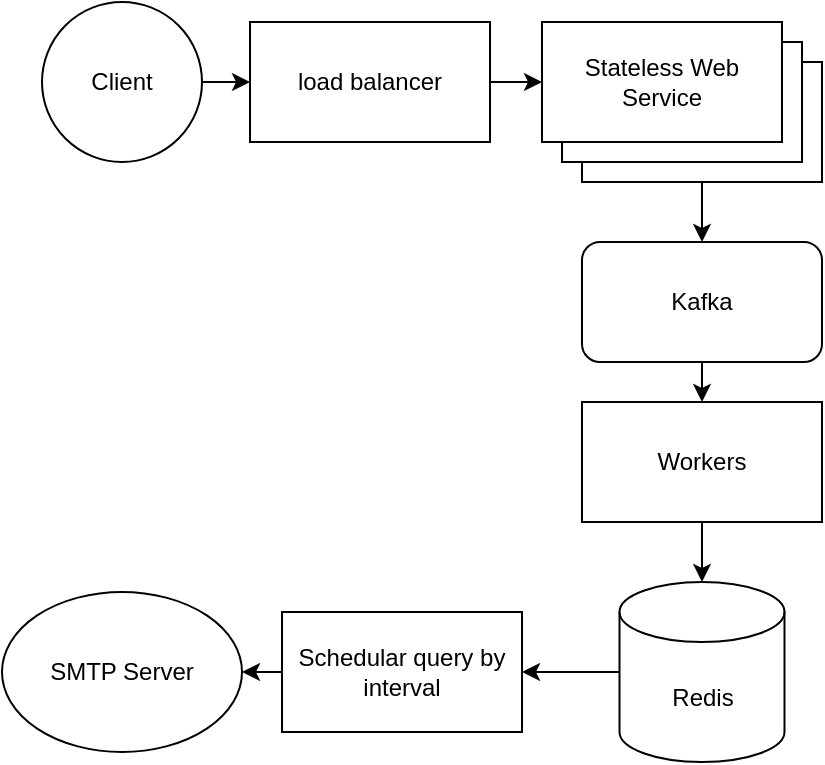<mxfile version="26.2.14">
  <diagram name="第 1 页" id="nglEDgbYlYp2V_s8b6Eq">
    <mxGraphModel dx="1426" dy="743" grid="1" gridSize="10" guides="1" tooltips="1" connect="1" arrows="1" fold="1" page="1" pageScale="1" pageWidth="827" pageHeight="1169" math="0" shadow="0">
      <root>
        <mxCell id="0" />
        <mxCell id="1" parent="0" />
        <mxCell id="6ZbVerckbxmWRG965Xrm-1" value="Client" style="ellipse;whiteSpace=wrap;html=1;aspect=fixed;" parent="1" vertex="1">
          <mxGeometry x="190" y="120" width="80" height="80" as="geometry" />
        </mxCell>
        <mxCell id="6ZbVerckbxmWRG965Xrm-4" value="" style="endArrow=classic;html=1;rounded=0;exitX=0.5;exitY=1;exitDx=0;exitDy=0;entryX=0.5;entryY=0;entryDx=0;entryDy=0;" parent="1" source="6ZbVerckbxmWRG965Xrm-6" edge="1" target="MlGHagx-8NNRDpDtTUfA-1">
          <mxGeometry width="50" height="50" relative="1" as="geometry">
            <mxPoint x="714" y="182.5" as="sourcePoint" />
            <mxPoint x="690" y="165" as="targetPoint" />
          </mxGeometry>
        </mxCell>
        <mxCell id="6ZbVerckbxmWRG965Xrm-7" value="" style="group" parent="1" vertex="1" connectable="0">
          <mxGeometry x="440" y="130" width="140" height="80" as="geometry" />
        </mxCell>
        <mxCell id="6ZbVerckbxmWRG965Xrm-6" value="" style="rounded=0;whiteSpace=wrap;html=1;" parent="6ZbVerckbxmWRG965Xrm-7" vertex="1">
          <mxGeometry x="20" y="20" width="120" height="60" as="geometry" />
        </mxCell>
        <mxCell id="6ZbVerckbxmWRG965Xrm-5" value="" style="rounded=0;whiteSpace=wrap;html=1;" parent="6ZbVerckbxmWRG965Xrm-7" vertex="1">
          <mxGeometry x="10" y="10" width="120" height="60" as="geometry" />
        </mxCell>
        <mxCell id="6ZbVerckbxmWRG965Xrm-3" value="Stateless Web Service" style="rounded=0;whiteSpace=wrap;html=1;" parent="6ZbVerckbxmWRG965Xrm-7" vertex="1">
          <mxGeometry width="120" height="60" as="geometry" />
        </mxCell>
        <mxCell id="6ZbVerckbxmWRG965Xrm-8" value="load balancer" style="rounded=0;whiteSpace=wrap;html=1;" parent="1" vertex="1">
          <mxGeometry x="294" y="130" width="120" height="60" as="geometry" />
        </mxCell>
        <mxCell id="6ZbVerckbxmWRG965Xrm-9" value="" style="edgeStyle=none;orthogonalLoop=1;jettySize=auto;html=1;rounded=0;exitX=1;exitY=0.5;exitDx=0;exitDy=0;entryX=0;entryY=0.5;entryDx=0;entryDy=0;" parent="1" source="6ZbVerckbxmWRG965Xrm-1" target="6ZbVerckbxmWRG965Xrm-8" edge="1">
          <mxGeometry width="100" relative="1" as="geometry">
            <mxPoint x="200" y="360" as="sourcePoint" />
            <mxPoint x="300" y="360" as="targetPoint" />
            <Array as="points" />
          </mxGeometry>
        </mxCell>
        <mxCell id="6ZbVerckbxmWRG965Xrm-10" value="" style="edgeStyle=none;orthogonalLoop=1;jettySize=auto;html=1;rounded=0;exitX=1;exitY=0.5;exitDx=0;exitDy=0;entryX=0;entryY=0.5;entryDx=0;entryDy=0;" parent="1" source="6ZbVerckbxmWRG965Xrm-8" target="6ZbVerckbxmWRG965Xrm-3" edge="1">
          <mxGeometry width="100" relative="1" as="geometry">
            <mxPoint x="370" y="210" as="sourcePoint" />
            <mxPoint x="440" y="240" as="targetPoint" />
            <Array as="points" />
          </mxGeometry>
        </mxCell>
        <mxCell id="MlGHagx-8NNRDpDtTUfA-1" value="Kafka" style="rounded=1;whiteSpace=wrap;html=1;" vertex="1" parent="1">
          <mxGeometry x="460" y="240" width="120" height="60" as="geometry" />
        </mxCell>
        <mxCell id="MlGHagx-8NNRDpDtTUfA-2" value="Workers" style="whiteSpace=wrap;html=1;" vertex="1" parent="1">
          <mxGeometry x="460" y="320" width="120" height="60" as="geometry" />
        </mxCell>
        <mxCell id="MlGHagx-8NNRDpDtTUfA-3" value="" style="edgeStyle=none;orthogonalLoop=1;jettySize=auto;html=1;rounded=0;exitX=0.5;exitY=1;exitDx=0;exitDy=0;entryX=0.5;entryY=0;entryDx=0;entryDy=0;" edge="1" parent="1" source="MlGHagx-8NNRDpDtTUfA-1" target="MlGHagx-8NNRDpDtTUfA-2">
          <mxGeometry width="100" relative="1" as="geometry">
            <mxPoint x="260" y="440" as="sourcePoint" />
            <mxPoint x="360" y="440" as="targetPoint" />
            <Array as="points" />
          </mxGeometry>
        </mxCell>
        <mxCell id="MlGHagx-8NNRDpDtTUfA-4" value="Redis" style="shape=cylinder3;whiteSpace=wrap;html=1;boundedLbl=1;backgroundOutline=1;size=15;" vertex="1" parent="1">
          <mxGeometry x="478.75" y="410" width="82.5" height="90" as="geometry" />
        </mxCell>
        <mxCell id="MlGHagx-8NNRDpDtTUfA-5" value="" style="edgeStyle=none;orthogonalLoop=1;jettySize=auto;html=1;rounded=0;exitX=0.5;exitY=1;exitDx=0;exitDy=0;entryX=0.5;entryY=0;entryDx=0;entryDy=0;entryPerimeter=0;" edge="1" parent="1" source="MlGHagx-8NNRDpDtTUfA-2" target="MlGHagx-8NNRDpDtTUfA-4">
          <mxGeometry width="100" relative="1" as="geometry">
            <mxPoint x="660" y="430" as="sourcePoint" />
            <mxPoint x="760" y="430" as="targetPoint" />
            <Array as="points" />
          </mxGeometry>
        </mxCell>
        <mxCell id="MlGHagx-8NNRDpDtTUfA-7" value="SMTP Server" style="ellipse;whiteSpace=wrap;html=1;" vertex="1" parent="1">
          <mxGeometry x="170" y="415" width="120" height="80" as="geometry" />
        </mxCell>
        <mxCell id="MlGHagx-8NNRDpDtTUfA-8" value="Schedular query by interval" style="rounded=0;whiteSpace=wrap;html=1;" vertex="1" parent="1">
          <mxGeometry x="310" y="425" width="120" height="60" as="geometry" />
        </mxCell>
        <mxCell id="MlGHagx-8NNRDpDtTUfA-9" value="" style="edgeStyle=none;orthogonalLoop=1;jettySize=auto;html=1;rounded=0;exitX=0;exitY=0.5;exitDx=0;exitDy=0;exitPerimeter=0;entryX=1;entryY=0.5;entryDx=0;entryDy=0;" edge="1" parent="1" source="MlGHagx-8NNRDpDtTUfA-4" target="MlGHagx-8NNRDpDtTUfA-8">
          <mxGeometry width="100" relative="1" as="geometry">
            <mxPoint x="410" y="600" as="sourcePoint" />
            <mxPoint x="510" y="600" as="targetPoint" />
            <Array as="points" />
          </mxGeometry>
        </mxCell>
        <mxCell id="MlGHagx-8NNRDpDtTUfA-10" value="" style="edgeStyle=none;orthogonalLoop=1;jettySize=auto;html=1;rounded=0;exitX=0;exitY=0.5;exitDx=0;exitDy=0;entryX=1;entryY=0.5;entryDx=0;entryDy=0;" edge="1" parent="1" source="MlGHagx-8NNRDpDtTUfA-8" target="MlGHagx-8NNRDpDtTUfA-7">
          <mxGeometry width="100" relative="1" as="geometry">
            <mxPoint x="320" y="560" as="sourcePoint" />
            <mxPoint x="420" y="560" as="targetPoint" />
            <Array as="points" />
          </mxGeometry>
        </mxCell>
      </root>
    </mxGraphModel>
  </diagram>
</mxfile>
